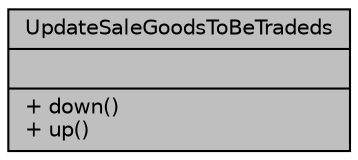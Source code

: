digraph "UpdateSaleGoodsToBeTradeds"
{
 // LATEX_PDF_SIZE
  bgcolor="transparent";
  edge [fontname="Helvetica",fontsize="10",labelfontname="Helvetica",labelfontsize="10"];
  node [fontname="Helvetica",fontsize="10",shape=record];
  Node1 [label="{UpdateSaleGoodsToBeTradeds\n||+ down()\l+ up()\l}",height=0.2,width=0.4,color="black", fillcolor="grey75", style="filled", fontcolor="black",tooltip="[descripción detallada]"];
}
